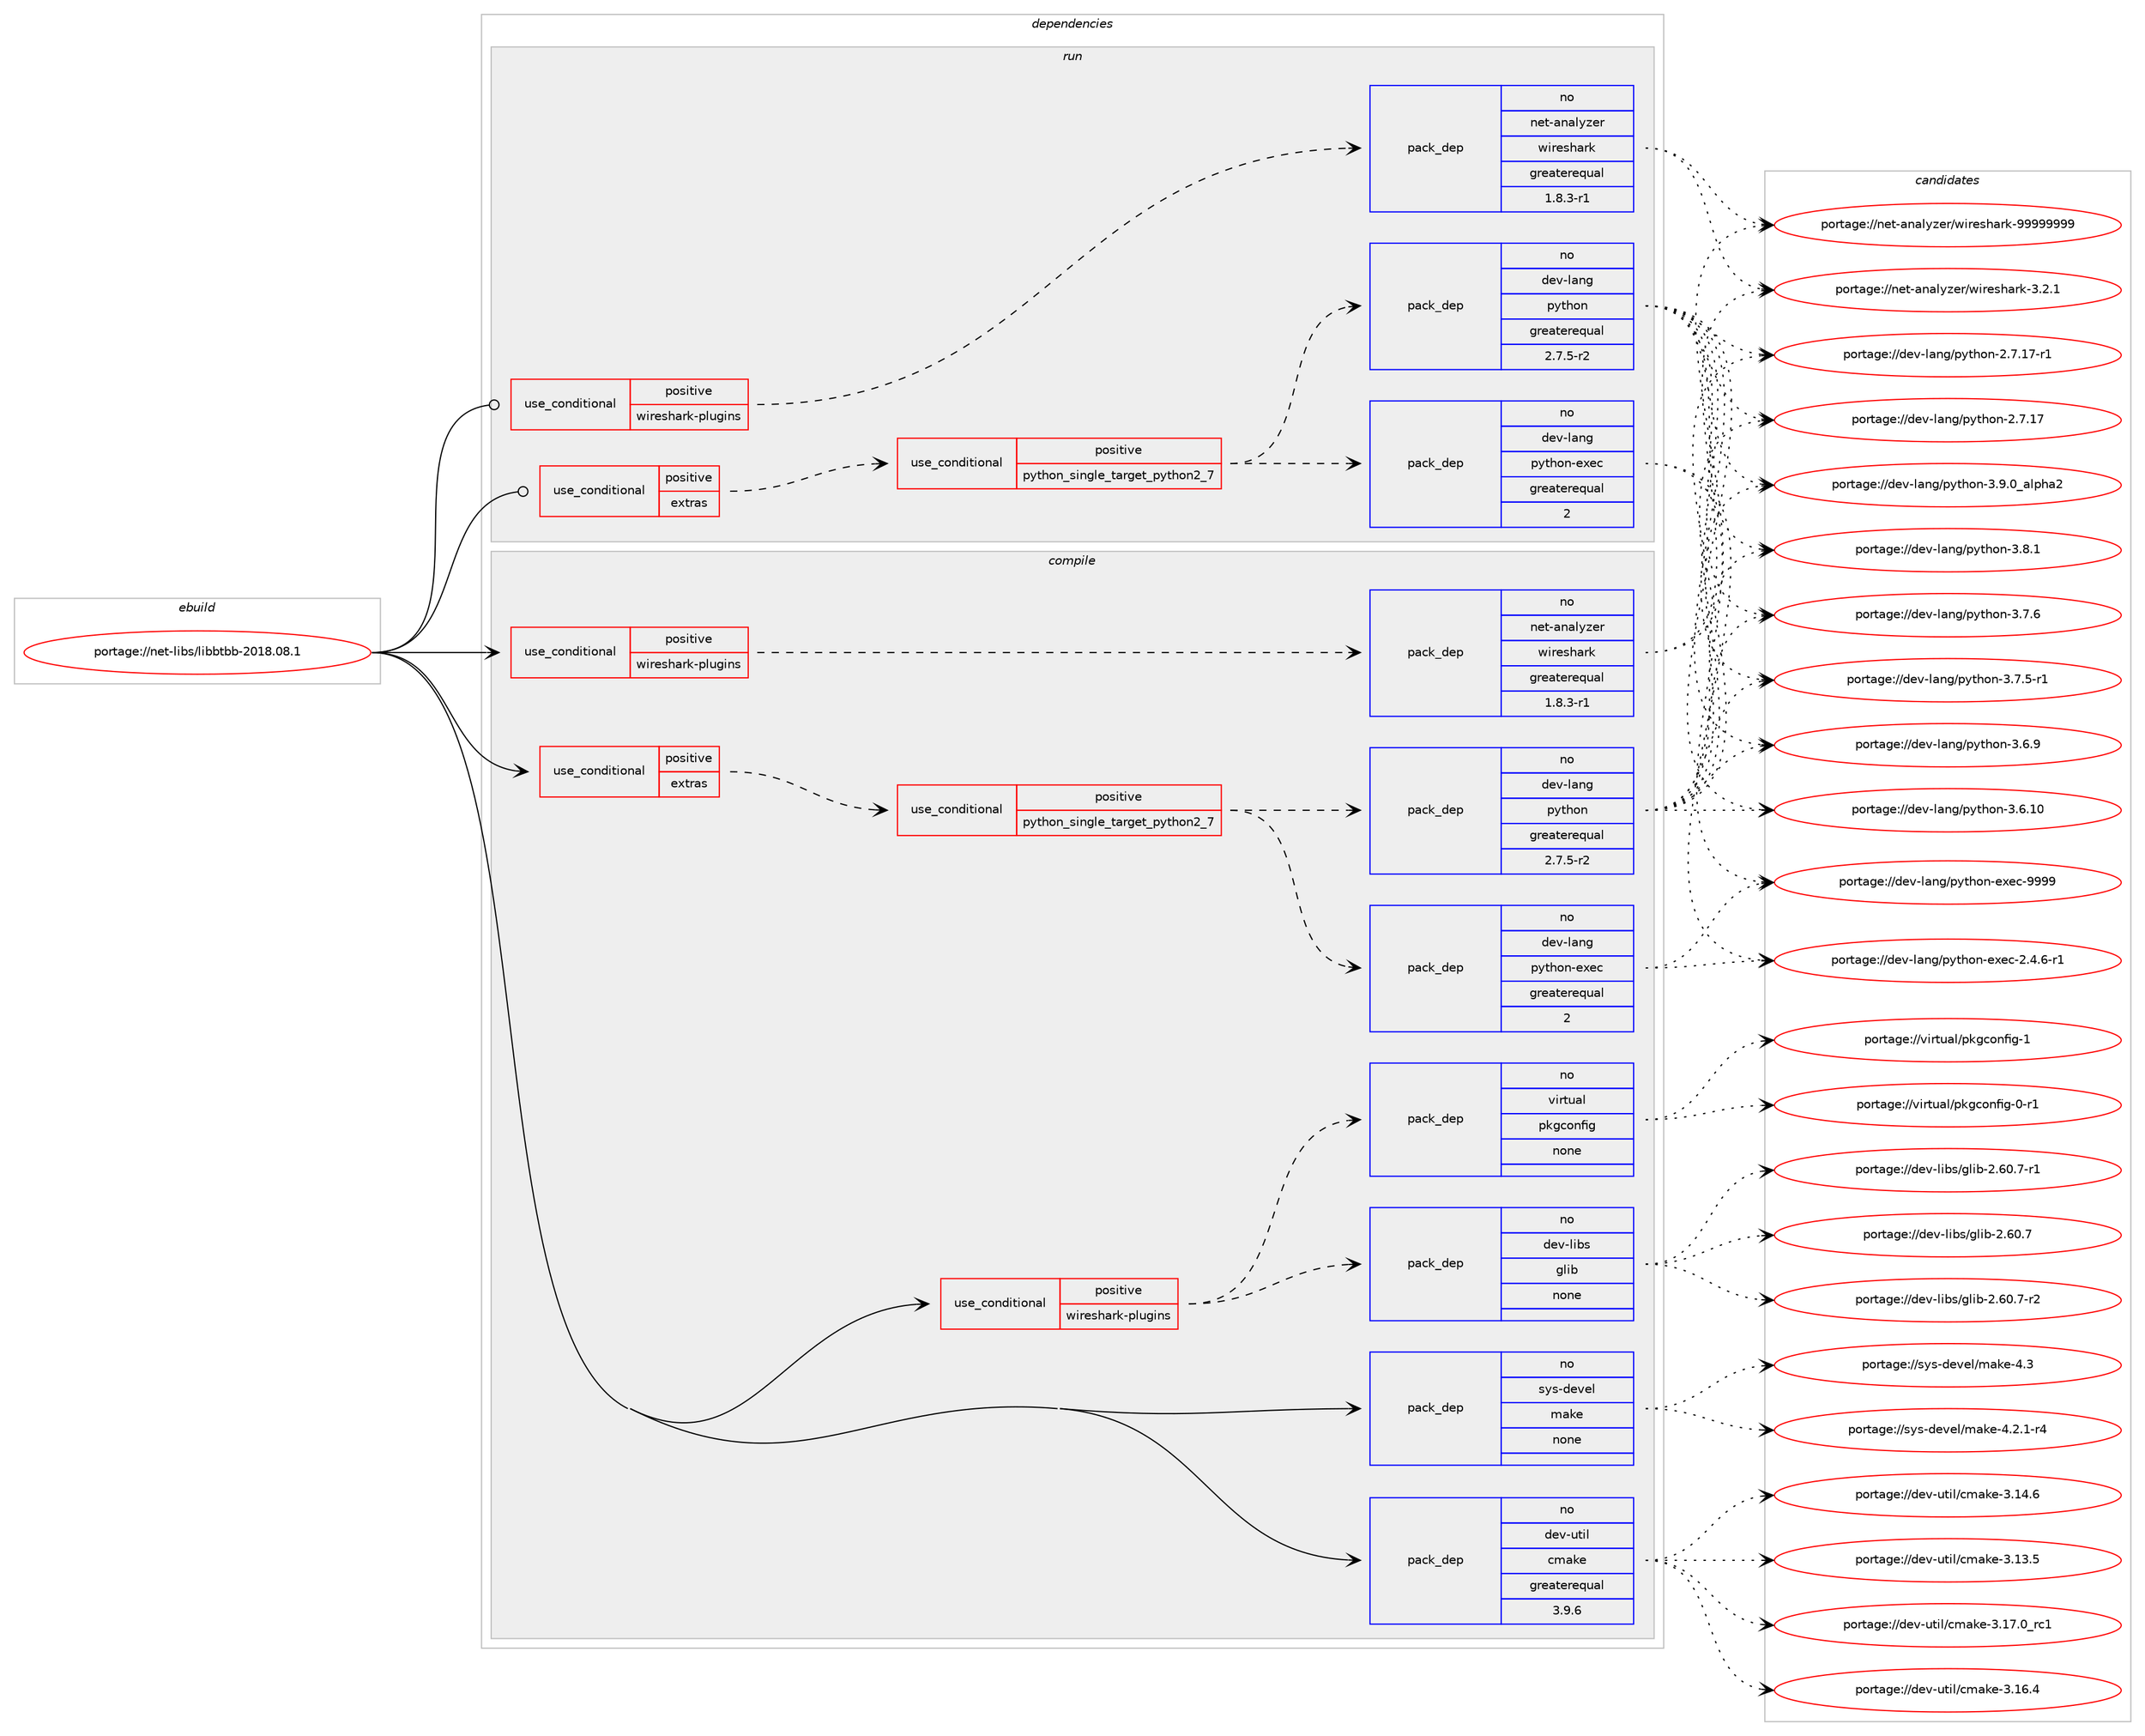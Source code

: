 digraph prolog {

# *************
# Graph options
# *************

newrank=true;
concentrate=true;
compound=true;
graph [rankdir=LR,fontname=Helvetica,fontsize=10,ranksep=1.5];#, ranksep=2.5, nodesep=0.2];
edge  [arrowhead=vee];
node  [fontname=Helvetica,fontsize=10];

# **********
# The ebuild
# **********

subgraph cluster_leftcol {
color=gray;
rank=same;
label=<<i>ebuild</i>>;
id [label="portage://net-libs/libbtbb-2018.08.1", color=red, width=4, href="../net-libs/libbtbb-2018.08.1.svg"];
}

# ****************
# The dependencies
# ****************

subgraph cluster_midcol {
color=gray;
label=<<i>dependencies</i>>;
subgraph cluster_compile {
fillcolor="#eeeeee";
style=filled;
label=<<i>compile</i>>;
subgraph cond20434 {
dependency92589 [label=<<TABLE BORDER="0" CELLBORDER="1" CELLSPACING="0" CELLPADDING="4"><TR><TD ROWSPAN="3" CELLPADDING="10">use_conditional</TD></TR><TR><TD>positive</TD></TR><TR><TD>extras</TD></TR></TABLE>>, shape=none, color=red];
subgraph cond20435 {
dependency92590 [label=<<TABLE BORDER="0" CELLBORDER="1" CELLSPACING="0" CELLPADDING="4"><TR><TD ROWSPAN="3" CELLPADDING="10">use_conditional</TD></TR><TR><TD>positive</TD></TR><TR><TD>python_single_target_python2_7</TD></TR></TABLE>>, shape=none, color=red];
subgraph pack70396 {
dependency92591 [label=<<TABLE BORDER="0" CELLBORDER="1" CELLSPACING="0" CELLPADDING="4" WIDTH="220"><TR><TD ROWSPAN="6" CELLPADDING="30">pack_dep</TD></TR><TR><TD WIDTH="110">no</TD></TR><TR><TD>dev-lang</TD></TR><TR><TD>python</TD></TR><TR><TD>greaterequal</TD></TR><TR><TD>2.7.5-r2</TD></TR></TABLE>>, shape=none, color=blue];
}
dependency92590:e -> dependency92591:w [weight=20,style="dashed",arrowhead="vee"];
subgraph pack70397 {
dependency92592 [label=<<TABLE BORDER="0" CELLBORDER="1" CELLSPACING="0" CELLPADDING="4" WIDTH="220"><TR><TD ROWSPAN="6" CELLPADDING="30">pack_dep</TD></TR><TR><TD WIDTH="110">no</TD></TR><TR><TD>dev-lang</TD></TR><TR><TD>python-exec</TD></TR><TR><TD>greaterequal</TD></TR><TR><TD>2</TD></TR></TABLE>>, shape=none, color=blue];
}
dependency92590:e -> dependency92592:w [weight=20,style="dashed",arrowhead="vee"];
}
dependency92589:e -> dependency92590:w [weight=20,style="dashed",arrowhead="vee"];
}
id:e -> dependency92589:w [weight=20,style="solid",arrowhead="vee"];
subgraph cond20436 {
dependency92593 [label=<<TABLE BORDER="0" CELLBORDER="1" CELLSPACING="0" CELLPADDING="4"><TR><TD ROWSPAN="3" CELLPADDING="10">use_conditional</TD></TR><TR><TD>positive</TD></TR><TR><TD>wireshark-plugins</TD></TR></TABLE>>, shape=none, color=red];
subgraph pack70398 {
dependency92594 [label=<<TABLE BORDER="0" CELLBORDER="1" CELLSPACING="0" CELLPADDING="4" WIDTH="220"><TR><TD ROWSPAN="6" CELLPADDING="30">pack_dep</TD></TR><TR><TD WIDTH="110">no</TD></TR><TR><TD>dev-libs</TD></TR><TR><TD>glib</TD></TR><TR><TD>none</TD></TR><TR><TD></TD></TR></TABLE>>, shape=none, color=blue];
}
dependency92593:e -> dependency92594:w [weight=20,style="dashed",arrowhead="vee"];
subgraph pack70399 {
dependency92595 [label=<<TABLE BORDER="0" CELLBORDER="1" CELLSPACING="0" CELLPADDING="4" WIDTH="220"><TR><TD ROWSPAN="6" CELLPADDING="30">pack_dep</TD></TR><TR><TD WIDTH="110">no</TD></TR><TR><TD>virtual</TD></TR><TR><TD>pkgconfig</TD></TR><TR><TD>none</TD></TR><TR><TD></TD></TR></TABLE>>, shape=none, color=blue];
}
dependency92593:e -> dependency92595:w [weight=20,style="dashed",arrowhead="vee"];
}
id:e -> dependency92593:w [weight=20,style="solid",arrowhead="vee"];
subgraph cond20437 {
dependency92596 [label=<<TABLE BORDER="0" CELLBORDER="1" CELLSPACING="0" CELLPADDING="4"><TR><TD ROWSPAN="3" CELLPADDING="10">use_conditional</TD></TR><TR><TD>positive</TD></TR><TR><TD>wireshark-plugins</TD></TR></TABLE>>, shape=none, color=red];
subgraph pack70400 {
dependency92597 [label=<<TABLE BORDER="0" CELLBORDER="1" CELLSPACING="0" CELLPADDING="4" WIDTH="220"><TR><TD ROWSPAN="6" CELLPADDING="30">pack_dep</TD></TR><TR><TD WIDTH="110">no</TD></TR><TR><TD>net-analyzer</TD></TR><TR><TD>wireshark</TD></TR><TR><TD>greaterequal</TD></TR><TR><TD>1.8.3-r1</TD></TR></TABLE>>, shape=none, color=blue];
}
dependency92596:e -> dependency92597:w [weight=20,style="dashed",arrowhead="vee"];
}
id:e -> dependency92596:w [weight=20,style="solid",arrowhead="vee"];
subgraph pack70401 {
dependency92598 [label=<<TABLE BORDER="0" CELLBORDER="1" CELLSPACING="0" CELLPADDING="4" WIDTH="220"><TR><TD ROWSPAN="6" CELLPADDING="30">pack_dep</TD></TR><TR><TD WIDTH="110">no</TD></TR><TR><TD>dev-util</TD></TR><TR><TD>cmake</TD></TR><TR><TD>greaterequal</TD></TR><TR><TD>3.9.6</TD></TR></TABLE>>, shape=none, color=blue];
}
id:e -> dependency92598:w [weight=20,style="solid",arrowhead="vee"];
subgraph pack70402 {
dependency92599 [label=<<TABLE BORDER="0" CELLBORDER="1" CELLSPACING="0" CELLPADDING="4" WIDTH="220"><TR><TD ROWSPAN="6" CELLPADDING="30">pack_dep</TD></TR><TR><TD WIDTH="110">no</TD></TR><TR><TD>sys-devel</TD></TR><TR><TD>make</TD></TR><TR><TD>none</TD></TR><TR><TD></TD></TR></TABLE>>, shape=none, color=blue];
}
id:e -> dependency92599:w [weight=20,style="solid",arrowhead="vee"];
}
subgraph cluster_compileandrun {
fillcolor="#eeeeee";
style=filled;
label=<<i>compile and run</i>>;
}
subgraph cluster_run {
fillcolor="#eeeeee";
style=filled;
label=<<i>run</i>>;
subgraph cond20438 {
dependency92600 [label=<<TABLE BORDER="0" CELLBORDER="1" CELLSPACING="0" CELLPADDING="4"><TR><TD ROWSPAN="3" CELLPADDING="10">use_conditional</TD></TR><TR><TD>positive</TD></TR><TR><TD>extras</TD></TR></TABLE>>, shape=none, color=red];
subgraph cond20439 {
dependency92601 [label=<<TABLE BORDER="0" CELLBORDER="1" CELLSPACING="0" CELLPADDING="4"><TR><TD ROWSPAN="3" CELLPADDING="10">use_conditional</TD></TR><TR><TD>positive</TD></TR><TR><TD>python_single_target_python2_7</TD></TR></TABLE>>, shape=none, color=red];
subgraph pack70403 {
dependency92602 [label=<<TABLE BORDER="0" CELLBORDER="1" CELLSPACING="0" CELLPADDING="4" WIDTH="220"><TR><TD ROWSPAN="6" CELLPADDING="30">pack_dep</TD></TR><TR><TD WIDTH="110">no</TD></TR><TR><TD>dev-lang</TD></TR><TR><TD>python</TD></TR><TR><TD>greaterequal</TD></TR><TR><TD>2.7.5-r2</TD></TR></TABLE>>, shape=none, color=blue];
}
dependency92601:e -> dependency92602:w [weight=20,style="dashed",arrowhead="vee"];
subgraph pack70404 {
dependency92603 [label=<<TABLE BORDER="0" CELLBORDER="1" CELLSPACING="0" CELLPADDING="4" WIDTH="220"><TR><TD ROWSPAN="6" CELLPADDING="30">pack_dep</TD></TR><TR><TD WIDTH="110">no</TD></TR><TR><TD>dev-lang</TD></TR><TR><TD>python-exec</TD></TR><TR><TD>greaterequal</TD></TR><TR><TD>2</TD></TR></TABLE>>, shape=none, color=blue];
}
dependency92601:e -> dependency92603:w [weight=20,style="dashed",arrowhead="vee"];
}
dependency92600:e -> dependency92601:w [weight=20,style="dashed",arrowhead="vee"];
}
id:e -> dependency92600:w [weight=20,style="solid",arrowhead="odot"];
subgraph cond20440 {
dependency92604 [label=<<TABLE BORDER="0" CELLBORDER="1" CELLSPACING="0" CELLPADDING="4"><TR><TD ROWSPAN="3" CELLPADDING="10">use_conditional</TD></TR><TR><TD>positive</TD></TR><TR><TD>wireshark-plugins</TD></TR></TABLE>>, shape=none, color=red];
subgraph pack70405 {
dependency92605 [label=<<TABLE BORDER="0" CELLBORDER="1" CELLSPACING="0" CELLPADDING="4" WIDTH="220"><TR><TD ROWSPAN="6" CELLPADDING="30">pack_dep</TD></TR><TR><TD WIDTH="110">no</TD></TR><TR><TD>net-analyzer</TD></TR><TR><TD>wireshark</TD></TR><TR><TD>greaterequal</TD></TR><TR><TD>1.8.3-r1</TD></TR></TABLE>>, shape=none, color=blue];
}
dependency92604:e -> dependency92605:w [weight=20,style="dashed",arrowhead="vee"];
}
id:e -> dependency92604:w [weight=20,style="solid",arrowhead="odot"];
}
}

# **************
# The candidates
# **************

subgraph cluster_choices {
rank=same;
color=gray;
label=<<i>candidates</i>>;

subgraph choice70396 {
color=black;
nodesep=1;
choice10010111845108971101034711212111610411111045514657464895971081121049750 [label="portage://dev-lang/python-3.9.0_alpha2", color=red, width=4,href="../dev-lang/python-3.9.0_alpha2.svg"];
choice100101118451089711010347112121116104111110455146564649 [label="portage://dev-lang/python-3.8.1", color=red, width=4,href="../dev-lang/python-3.8.1.svg"];
choice100101118451089711010347112121116104111110455146554654 [label="portage://dev-lang/python-3.7.6", color=red, width=4,href="../dev-lang/python-3.7.6.svg"];
choice1001011184510897110103471121211161041111104551465546534511449 [label="portage://dev-lang/python-3.7.5-r1", color=red, width=4,href="../dev-lang/python-3.7.5-r1.svg"];
choice100101118451089711010347112121116104111110455146544657 [label="portage://dev-lang/python-3.6.9", color=red, width=4,href="../dev-lang/python-3.6.9.svg"];
choice10010111845108971101034711212111610411111045514654464948 [label="portage://dev-lang/python-3.6.10", color=red, width=4,href="../dev-lang/python-3.6.10.svg"];
choice100101118451089711010347112121116104111110455046554649554511449 [label="portage://dev-lang/python-2.7.17-r1", color=red, width=4,href="../dev-lang/python-2.7.17-r1.svg"];
choice10010111845108971101034711212111610411111045504655464955 [label="portage://dev-lang/python-2.7.17", color=red, width=4,href="../dev-lang/python-2.7.17.svg"];
dependency92591:e -> choice10010111845108971101034711212111610411111045514657464895971081121049750:w [style=dotted,weight="100"];
dependency92591:e -> choice100101118451089711010347112121116104111110455146564649:w [style=dotted,weight="100"];
dependency92591:e -> choice100101118451089711010347112121116104111110455146554654:w [style=dotted,weight="100"];
dependency92591:e -> choice1001011184510897110103471121211161041111104551465546534511449:w [style=dotted,weight="100"];
dependency92591:e -> choice100101118451089711010347112121116104111110455146544657:w [style=dotted,weight="100"];
dependency92591:e -> choice10010111845108971101034711212111610411111045514654464948:w [style=dotted,weight="100"];
dependency92591:e -> choice100101118451089711010347112121116104111110455046554649554511449:w [style=dotted,weight="100"];
dependency92591:e -> choice10010111845108971101034711212111610411111045504655464955:w [style=dotted,weight="100"];
}
subgraph choice70397 {
color=black;
nodesep=1;
choice10010111845108971101034711212111610411111045101120101994557575757 [label="portage://dev-lang/python-exec-9999", color=red, width=4,href="../dev-lang/python-exec-9999.svg"];
choice10010111845108971101034711212111610411111045101120101994550465246544511449 [label="portage://dev-lang/python-exec-2.4.6-r1", color=red, width=4,href="../dev-lang/python-exec-2.4.6-r1.svg"];
dependency92592:e -> choice10010111845108971101034711212111610411111045101120101994557575757:w [style=dotted,weight="100"];
dependency92592:e -> choice10010111845108971101034711212111610411111045101120101994550465246544511449:w [style=dotted,weight="100"];
}
subgraph choice70398 {
color=black;
nodesep=1;
choice10010111845108105981154710310810598455046544846554511450 [label="portage://dev-libs/glib-2.60.7-r2", color=red, width=4,href="../dev-libs/glib-2.60.7-r2.svg"];
choice10010111845108105981154710310810598455046544846554511449 [label="portage://dev-libs/glib-2.60.7-r1", color=red, width=4,href="../dev-libs/glib-2.60.7-r1.svg"];
choice1001011184510810598115471031081059845504654484655 [label="portage://dev-libs/glib-2.60.7", color=red, width=4,href="../dev-libs/glib-2.60.7.svg"];
dependency92594:e -> choice10010111845108105981154710310810598455046544846554511450:w [style=dotted,weight="100"];
dependency92594:e -> choice10010111845108105981154710310810598455046544846554511449:w [style=dotted,weight="100"];
dependency92594:e -> choice1001011184510810598115471031081059845504654484655:w [style=dotted,weight="100"];
}
subgraph choice70399 {
color=black;
nodesep=1;
choice1181051141161179710847112107103991111101021051034549 [label="portage://virtual/pkgconfig-1", color=red, width=4,href="../virtual/pkgconfig-1.svg"];
choice11810511411611797108471121071039911111010210510345484511449 [label="portage://virtual/pkgconfig-0-r1", color=red, width=4,href="../virtual/pkgconfig-0-r1.svg"];
dependency92595:e -> choice1181051141161179710847112107103991111101021051034549:w [style=dotted,weight="100"];
dependency92595:e -> choice11810511411611797108471121071039911111010210510345484511449:w [style=dotted,weight="100"];
}
subgraph choice70400 {
color=black;
nodesep=1;
choice1101011164597110971081211221011144711910511410111510497114107455757575757575757 [label="portage://net-analyzer/wireshark-99999999", color=red, width=4,href="../net-analyzer/wireshark-99999999.svg"];
choice1101011164597110971081211221011144711910511410111510497114107455146504649 [label="portage://net-analyzer/wireshark-3.2.1", color=red, width=4,href="../net-analyzer/wireshark-3.2.1.svg"];
dependency92597:e -> choice1101011164597110971081211221011144711910511410111510497114107455757575757575757:w [style=dotted,weight="100"];
dependency92597:e -> choice1101011164597110971081211221011144711910511410111510497114107455146504649:w [style=dotted,weight="100"];
}
subgraph choice70401 {
color=black;
nodesep=1;
choice1001011184511711610510847991099710710145514649554648951149949 [label="portage://dev-util/cmake-3.17.0_rc1", color=red, width=4,href="../dev-util/cmake-3.17.0_rc1.svg"];
choice1001011184511711610510847991099710710145514649544652 [label="portage://dev-util/cmake-3.16.4", color=red, width=4,href="../dev-util/cmake-3.16.4.svg"];
choice1001011184511711610510847991099710710145514649524654 [label="portage://dev-util/cmake-3.14.6", color=red, width=4,href="../dev-util/cmake-3.14.6.svg"];
choice1001011184511711610510847991099710710145514649514653 [label="portage://dev-util/cmake-3.13.5", color=red, width=4,href="../dev-util/cmake-3.13.5.svg"];
dependency92598:e -> choice1001011184511711610510847991099710710145514649554648951149949:w [style=dotted,weight="100"];
dependency92598:e -> choice1001011184511711610510847991099710710145514649544652:w [style=dotted,weight="100"];
dependency92598:e -> choice1001011184511711610510847991099710710145514649524654:w [style=dotted,weight="100"];
dependency92598:e -> choice1001011184511711610510847991099710710145514649514653:w [style=dotted,weight="100"];
}
subgraph choice70402 {
color=black;
nodesep=1;
choice11512111545100101118101108471099710710145524651 [label="portage://sys-devel/make-4.3", color=red, width=4,href="../sys-devel/make-4.3.svg"];
choice1151211154510010111810110847109971071014552465046494511452 [label="portage://sys-devel/make-4.2.1-r4", color=red, width=4,href="../sys-devel/make-4.2.1-r4.svg"];
dependency92599:e -> choice11512111545100101118101108471099710710145524651:w [style=dotted,weight="100"];
dependency92599:e -> choice1151211154510010111810110847109971071014552465046494511452:w [style=dotted,weight="100"];
}
subgraph choice70403 {
color=black;
nodesep=1;
choice10010111845108971101034711212111610411111045514657464895971081121049750 [label="portage://dev-lang/python-3.9.0_alpha2", color=red, width=4,href="../dev-lang/python-3.9.0_alpha2.svg"];
choice100101118451089711010347112121116104111110455146564649 [label="portage://dev-lang/python-3.8.1", color=red, width=4,href="../dev-lang/python-3.8.1.svg"];
choice100101118451089711010347112121116104111110455146554654 [label="portage://dev-lang/python-3.7.6", color=red, width=4,href="../dev-lang/python-3.7.6.svg"];
choice1001011184510897110103471121211161041111104551465546534511449 [label="portage://dev-lang/python-3.7.5-r1", color=red, width=4,href="../dev-lang/python-3.7.5-r1.svg"];
choice100101118451089711010347112121116104111110455146544657 [label="portage://dev-lang/python-3.6.9", color=red, width=4,href="../dev-lang/python-3.6.9.svg"];
choice10010111845108971101034711212111610411111045514654464948 [label="portage://dev-lang/python-3.6.10", color=red, width=4,href="../dev-lang/python-3.6.10.svg"];
choice100101118451089711010347112121116104111110455046554649554511449 [label="portage://dev-lang/python-2.7.17-r1", color=red, width=4,href="../dev-lang/python-2.7.17-r1.svg"];
choice10010111845108971101034711212111610411111045504655464955 [label="portage://dev-lang/python-2.7.17", color=red, width=4,href="../dev-lang/python-2.7.17.svg"];
dependency92602:e -> choice10010111845108971101034711212111610411111045514657464895971081121049750:w [style=dotted,weight="100"];
dependency92602:e -> choice100101118451089711010347112121116104111110455146564649:w [style=dotted,weight="100"];
dependency92602:e -> choice100101118451089711010347112121116104111110455146554654:w [style=dotted,weight="100"];
dependency92602:e -> choice1001011184510897110103471121211161041111104551465546534511449:w [style=dotted,weight="100"];
dependency92602:e -> choice100101118451089711010347112121116104111110455146544657:w [style=dotted,weight="100"];
dependency92602:e -> choice10010111845108971101034711212111610411111045514654464948:w [style=dotted,weight="100"];
dependency92602:e -> choice100101118451089711010347112121116104111110455046554649554511449:w [style=dotted,weight="100"];
dependency92602:e -> choice10010111845108971101034711212111610411111045504655464955:w [style=dotted,weight="100"];
}
subgraph choice70404 {
color=black;
nodesep=1;
choice10010111845108971101034711212111610411111045101120101994557575757 [label="portage://dev-lang/python-exec-9999", color=red, width=4,href="../dev-lang/python-exec-9999.svg"];
choice10010111845108971101034711212111610411111045101120101994550465246544511449 [label="portage://dev-lang/python-exec-2.4.6-r1", color=red, width=4,href="../dev-lang/python-exec-2.4.6-r1.svg"];
dependency92603:e -> choice10010111845108971101034711212111610411111045101120101994557575757:w [style=dotted,weight="100"];
dependency92603:e -> choice10010111845108971101034711212111610411111045101120101994550465246544511449:w [style=dotted,weight="100"];
}
subgraph choice70405 {
color=black;
nodesep=1;
choice1101011164597110971081211221011144711910511410111510497114107455757575757575757 [label="portage://net-analyzer/wireshark-99999999", color=red, width=4,href="../net-analyzer/wireshark-99999999.svg"];
choice1101011164597110971081211221011144711910511410111510497114107455146504649 [label="portage://net-analyzer/wireshark-3.2.1", color=red, width=4,href="../net-analyzer/wireshark-3.2.1.svg"];
dependency92605:e -> choice1101011164597110971081211221011144711910511410111510497114107455757575757575757:w [style=dotted,weight="100"];
dependency92605:e -> choice1101011164597110971081211221011144711910511410111510497114107455146504649:w [style=dotted,weight="100"];
}
}

}
